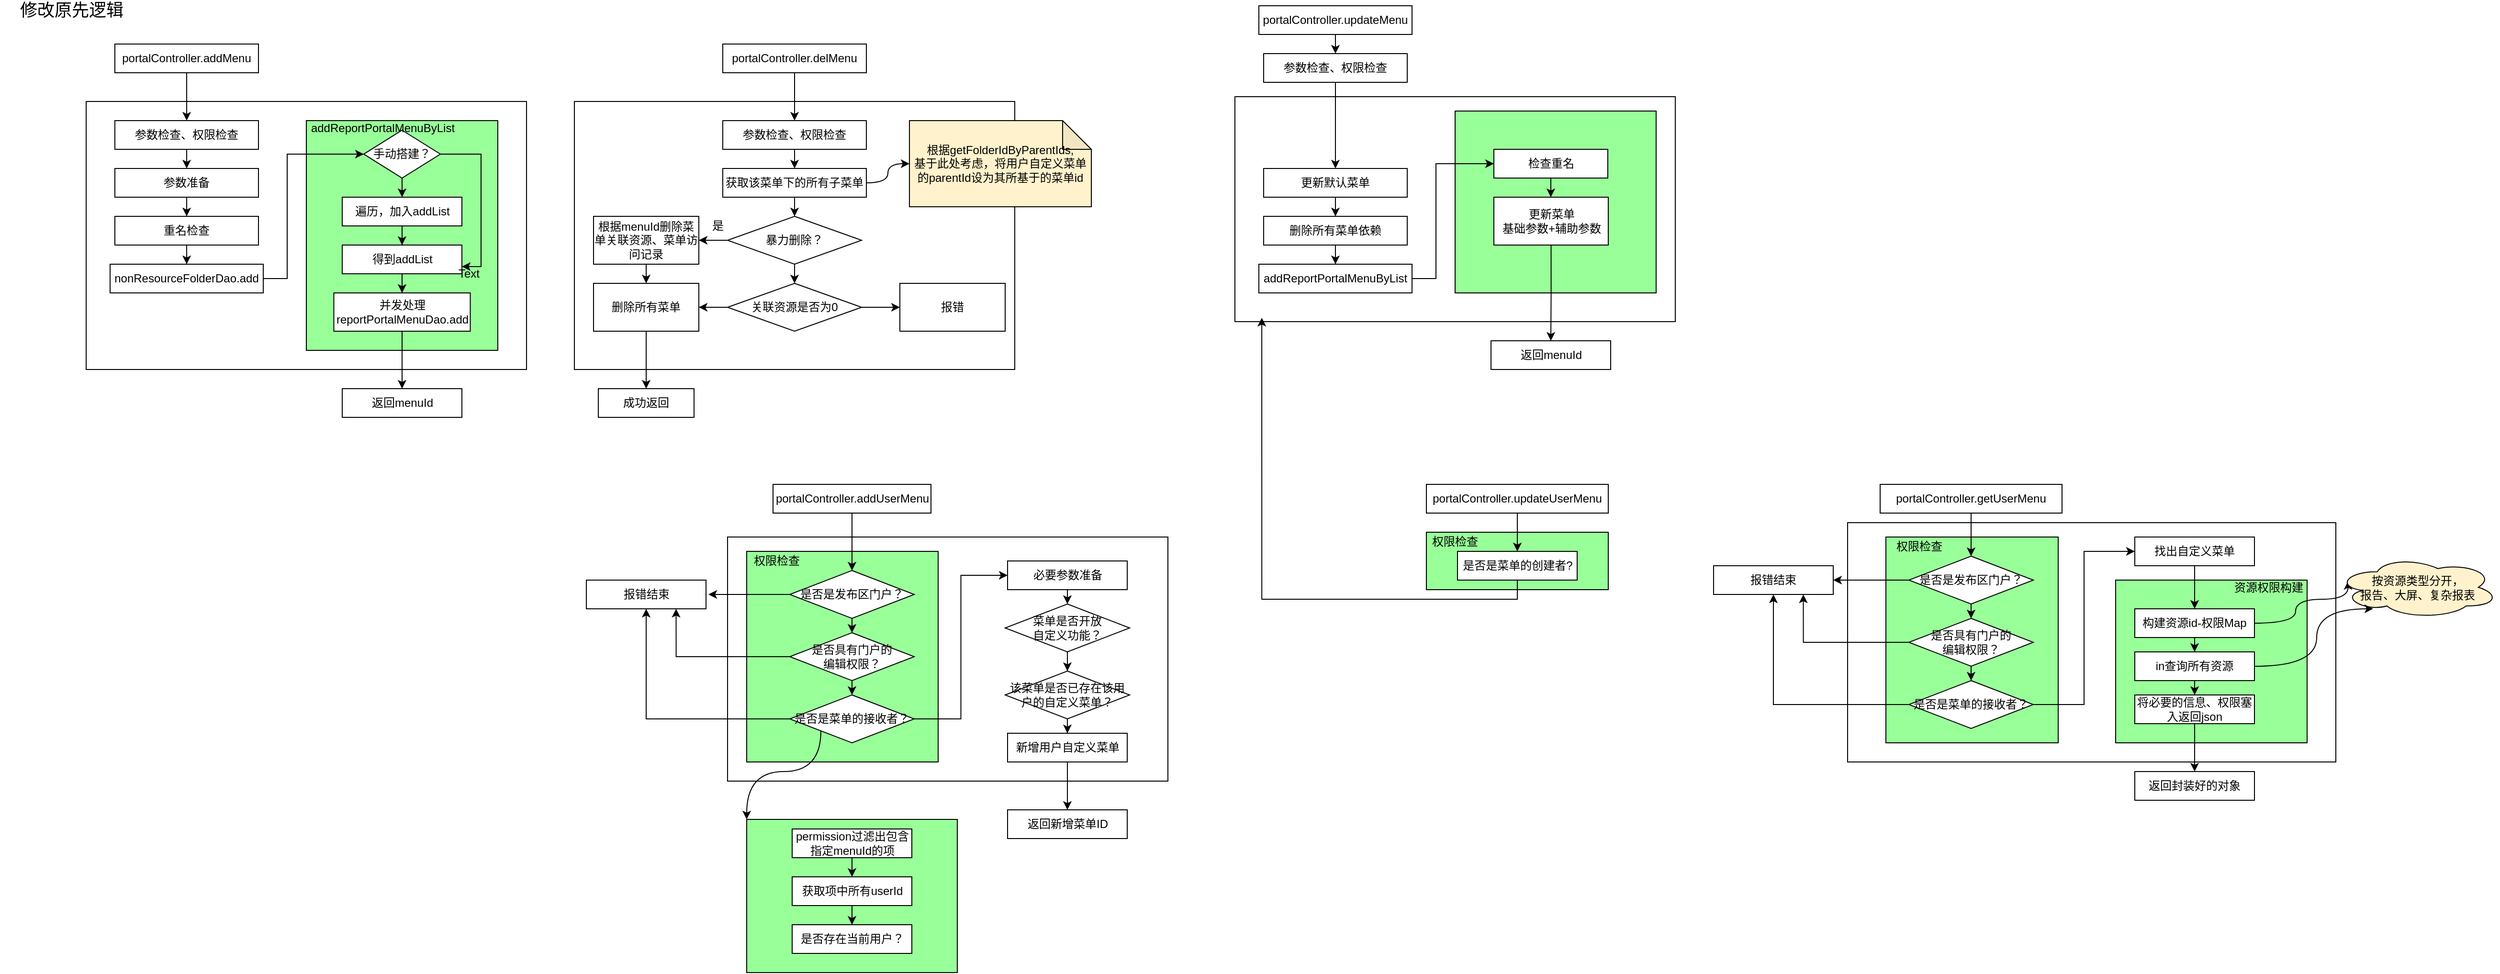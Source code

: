 <mxfile version="14.9.1" type="github">
  <diagram id="uDczaw3I2eH_fePC4Wbo" name="第 1 页">
    <mxGraphModel dx="1108" dy="450" grid="1" gridSize="10" guides="1" tooltips="1" connect="1" arrows="1" fold="1" page="1" pageScale="1" pageWidth="827" pageHeight="1169" math="0" shadow="0">
      <root>
        <mxCell id="0" />
        <mxCell id="1" parent="0" />
        <mxCell id="B-G6yHQSD2SSI_nnKxvi-158" value="" style="rounded=0;whiteSpace=wrap;html=1;fillColor=#FFFFFF;" vertex="1" parent="1">
          <mxGeometry x="1970" y="570" width="510" height="250" as="geometry" />
        </mxCell>
        <mxCell id="B-G6yHQSD2SSI_nnKxvi-144" value="" style="rounded=0;whiteSpace=wrap;html=1;fillColor=#99FF99;" vertex="1" parent="1">
          <mxGeometry x="2250" y="630" width="200" height="170" as="geometry" />
        </mxCell>
        <mxCell id="B-G6yHQSD2SSI_nnKxvi-130" value="" style="rounded=0;whiteSpace=wrap;html=1;fillColor=#99FF99;" vertex="1" parent="1">
          <mxGeometry x="2010" y="585" width="180" height="215" as="geometry" />
        </mxCell>
        <mxCell id="B-G6yHQSD2SSI_nnKxvi-124" value="" style="rounded=0;whiteSpace=wrap;html=1;fillColor=#99FF99;" vertex="1" parent="1">
          <mxGeometry x="1530" y="580" width="190" height="60" as="geometry" />
        </mxCell>
        <mxCell id="B-G6yHQSD2SSI_nnKxvi-82" value="" style="rounded=0;whiteSpace=wrap;html=1;fillColor=#FFFFFF;" vertex="1" parent="1">
          <mxGeometry x="800" y="585" width="460" height="255" as="geometry" />
        </mxCell>
        <mxCell id="B-G6yHQSD2SSI_nnKxvi-83" value="" style="rounded=0;whiteSpace=wrap;html=1;fillColor=#99FF99;" vertex="1" parent="1">
          <mxGeometry x="820" y="600" width="200" height="220" as="geometry" />
        </mxCell>
        <mxCell id="B-G6yHQSD2SSI_nnKxvi-62" value="" style="rounded=0;whiteSpace=wrap;html=1;fillColor=#FFFFFF;" vertex="1" parent="1">
          <mxGeometry x="1330" y="125" width="460" height="235" as="geometry" />
        </mxCell>
        <mxCell id="B-G6yHQSD2SSI_nnKxvi-73" value="" style="rounded=0;whiteSpace=wrap;html=1;fillColor=#99FF99;" vertex="1" parent="1">
          <mxGeometry x="1560" y="140" width="210" height="190" as="geometry" />
        </mxCell>
        <mxCell id="B-G6yHQSD2SSI_nnKxvi-38" value="" style="rounded=0;whiteSpace=wrap;html=1;" vertex="1" parent="1">
          <mxGeometry x="640" y="130" width="460" height="280" as="geometry" />
        </mxCell>
        <mxCell id="B-G6yHQSD2SSI_nnKxvi-6" value="" style="rounded=0;whiteSpace=wrap;html=1;" vertex="1" parent="1">
          <mxGeometry x="130" y="130" width="460" height="280" as="geometry" />
        </mxCell>
        <mxCell id="B-G6yHQSD2SSI_nnKxvi-17" value="" style="rounded=0;whiteSpace=wrap;html=1;fillColor=#99FF99;" vertex="1" parent="1">
          <mxGeometry x="360" y="150" width="200" height="240" as="geometry" />
        </mxCell>
        <mxCell id="B-G6yHQSD2SSI_nnKxvi-1" value="&lt;font style=&quot;font-size: 18px&quot;&gt;修改原先逻辑&lt;/font&gt;" style="text;html=1;strokeColor=none;fillColor=none;align=center;verticalAlign=middle;whiteSpace=wrap;rounded=0;" vertex="1" parent="1">
          <mxGeometry x="40" y="30" width="150" height="10" as="geometry" />
        </mxCell>
        <mxCell id="B-G6yHQSD2SSI_nnKxvi-11" style="edgeStyle=orthogonalEdgeStyle;rounded=0;orthogonalLoop=1;jettySize=auto;html=1;exitX=0.5;exitY=1;exitDx=0;exitDy=0;entryX=0.5;entryY=0;entryDx=0;entryDy=0;" edge="1" parent="1" source="B-G6yHQSD2SSI_nnKxvi-2" target="B-G6yHQSD2SSI_nnKxvi-9">
          <mxGeometry relative="1" as="geometry" />
        </mxCell>
        <mxCell id="B-G6yHQSD2SSI_nnKxvi-2" value="portalController.addMenu" style="rounded=0;whiteSpace=wrap;html=1;" vertex="1" parent="1">
          <mxGeometry x="160" y="70" width="150" height="30" as="geometry" />
        </mxCell>
        <mxCell id="B-G6yHQSD2SSI_nnKxvi-12" style="edgeStyle=orthogonalEdgeStyle;rounded=0;orthogonalLoop=1;jettySize=auto;html=1;exitX=0.5;exitY=1;exitDx=0;exitDy=0;entryX=0.5;entryY=0;entryDx=0;entryDy=0;" edge="1" parent="1" source="B-G6yHQSD2SSI_nnKxvi-9" target="B-G6yHQSD2SSI_nnKxvi-10">
          <mxGeometry relative="1" as="geometry" />
        </mxCell>
        <mxCell id="B-G6yHQSD2SSI_nnKxvi-9" value="参数检查、权限检查" style="rounded=0;whiteSpace=wrap;html=1;" vertex="1" parent="1">
          <mxGeometry x="160" y="150" width="150" height="30" as="geometry" />
        </mxCell>
        <mxCell id="B-G6yHQSD2SSI_nnKxvi-14" style="edgeStyle=orthogonalEdgeStyle;rounded=0;orthogonalLoop=1;jettySize=auto;html=1;exitX=0.5;exitY=1;exitDx=0;exitDy=0;entryX=0.5;entryY=0;entryDx=0;entryDy=0;" edge="1" parent="1" source="B-G6yHQSD2SSI_nnKxvi-10" target="B-G6yHQSD2SSI_nnKxvi-13">
          <mxGeometry relative="1" as="geometry" />
        </mxCell>
        <mxCell id="B-G6yHQSD2SSI_nnKxvi-10" value="参数准备" style="rounded=0;whiteSpace=wrap;html=1;" vertex="1" parent="1">
          <mxGeometry x="160" y="200" width="150" height="30" as="geometry" />
        </mxCell>
        <mxCell id="B-G6yHQSD2SSI_nnKxvi-16" style="edgeStyle=orthogonalEdgeStyle;rounded=0;orthogonalLoop=1;jettySize=auto;html=1;exitX=0.5;exitY=1;exitDx=0;exitDy=0;entryX=0.5;entryY=0;entryDx=0;entryDy=0;" edge="1" parent="1" source="B-G6yHQSD2SSI_nnKxvi-13" target="B-G6yHQSD2SSI_nnKxvi-15">
          <mxGeometry relative="1" as="geometry" />
        </mxCell>
        <mxCell id="B-G6yHQSD2SSI_nnKxvi-13" value="重名检查" style="rounded=0;whiteSpace=wrap;html=1;" vertex="1" parent="1">
          <mxGeometry x="160" y="250" width="150" height="30" as="geometry" />
        </mxCell>
        <mxCell id="B-G6yHQSD2SSI_nnKxvi-31" style="edgeStyle=orthogonalEdgeStyle;rounded=0;orthogonalLoop=1;jettySize=auto;html=1;exitX=1;exitY=0.5;exitDx=0;exitDy=0;entryX=0;entryY=0.5;entryDx=0;entryDy=0;" edge="1" parent="1" source="B-G6yHQSD2SSI_nnKxvi-15" target="B-G6yHQSD2SSI_nnKxvi-21">
          <mxGeometry relative="1" as="geometry">
            <Array as="points">
              <mxPoint x="340" y="315" />
              <mxPoint x="340" y="185" />
            </Array>
          </mxGeometry>
        </mxCell>
        <mxCell id="B-G6yHQSD2SSI_nnKxvi-15" value="nonResourceFolderDao.add" style="rounded=0;whiteSpace=wrap;html=1;" vertex="1" parent="1">
          <mxGeometry x="155" y="300" width="160" height="30" as="geometry" />
        </mxCell>
        <mxCell id="B-G6yHQSD2SSI_nnKxvi-23" style="edgeStyle=orthogonalEdgeStyle;rounded=0;orthogonalLoop=1;jettySize=auto;html=1;exitX=0.5;exitY=1;exitDx=0;exitDy=0;entryX=0.5;entryY=0;entryDx=0;entryDy=0;" edge="1" parent="1" source="B-G6yHQSD2SSI_nnKxvi-21" target="B-G6yHQSD2SSI_nnKxvi-22">
          <mxGeometry relative="1" as="geometry" />
        </mxCell>
        <mxCell id="B-G6yHQSD2SSI_nnKxvi-32" style="edgeStyle=orthogonalEdgeStyle;rounded=0;orthogonalLoop=1;jettySize=auto;html=1;exitX=1;exitY=0.5;exitDx=0;exitDy=0;entryX=1;entryY=0.75;entryDx=0;entryDy=0;" edge="1" parent="1" source="B-G6yHQSD2SSI_nnKxvi-21" target="B-G6yHQSD2SSI_nnKxvi-28">
          <mxGeometry relative="1" as="geometry" />
        </mxCell>
        <mxCell id="B-G6yHQSD2SSI_nnKxvi-21" value="手动搭建？" style="rhombus;whiteSpace=wrap;html=1;" vertex="1" parent="1">
          <mxGeometry x="420" y="160" width="80" height="50" as="geometry" />
        </mxCell>
        <mxCell id="B-G6yHQSD2SSI_nnKxvi-29" style="edgeStyle=orthogonalEdgeStyle;rounded=0;orthogonalLoop=1;jettySize=auto;html=1;exitX=0.5;exitY=1;exitDx=0;exitDy=0;" edge="1" parent="1" source="B-G6yHQSD2SSI_nnKxvi-22" target="B-G6yHQSD2SSI_nnKxvi-28">
          <mxGeometry relative="1" as="geometry" />
        </mxCell>
        <mxCell id="B-G6yHQSD2SSI_nnKxvi-22" value="遍历，加入addList" style="rounded=0;whiteSpace=wrap;html=1;" vertex="1" parent="1">
          <mxGeometry x="397.5" y="230" width="125" height="30" as="geometry" />
        </mxCell>
        <mxCell id="B-G6yHQSD2SSI_nnKxvi-36" style="edgeStyle=orthogonalEdgeStyle;rounded=0;orthogonalLoop=1;jettySize=auto;html=1;exitX=0.5;exitY=1;exitDx=0;exitDy=0;entryX=0.5;entryY=0;entryDx=0;entryDy=0;" edge="1" parent="1" source="B-G6yHQSD2SSI_nnKxvi-25" target="B-G6yHQSD2SSI_nnKxvi-35">
          <mxGeometry relative="1" as="geometry" />
        </mxCell>
        <mxCell id="B-G6yHQSD2SSI_nnKxvi-25" value="并发处理&lt;br&gt;reportPortalMenuDao.add" style="rounded=0;whiteSpace=wrap;html=1;" vertex="1" parent="1">
          <mxGeometry x="388.75" y="330" width="142.5" height="40" as="geometry" />
        </mxCell>
        <mxCell id="B-G6yHQSD2SSI_nnKxvi-30" style="edgeStyle=orthogonalEdgeStyle;rounded=0;orthogonalLoop=1;jettySize=auto;html=1;exitX=0.5;exitY=1;exitDx=0;exitDy=0;entryX=0.5;entryY=0;entryDx=0;entryDy=0;" edge="1" parent="1" source="B-G6yHQSD2SSI_nnKxvi-28" target="B-G6yHQSD2SSI_nnKxvi-25">
          <mxGeometry relative="1" as="geometry" />
        </mxCell>
        <mxCell id="B-G6yHQSD2SSI_nnKxvi-28" value="得到addList" style="rounded=0;whiteSpace=wrap;html=1;" vertex="1" parent="1">
          <mxGeometry x="397.5" y="280" width="125" height="30" as="geometry" />
        </mxCell>
        <mxCell id="B-G6yHQSD2SSI_nnKxvi-35" value="返回menuId" style="rounded=0;whiteSpace=wrap;html=1;" vertex="1" parent="1">
          <mxGeometry x="397.5" y="430" width="125" height="30" as="geometry" />
        </mxCell>
        <mxCell id="B-G6yHQSD2SSI_nnKxvi-40" style="edgeStyle=orthogonalEdgeStyle;rounded=0;orthogonalLoop=1;jettySize=auto;html=1;exitX=0.5;exitY=1;exitDx=0;exitDy=0;" edge="1" parent="1" source="B-G6yHQSD2SSI_nnKxvi-37" target="B-G6yHQSD2SSI_nnKxvi-39">
          <mxGeometry relative="1" as="geometry" />
        </mxCell>
        <mxCell id="B-G6yHQSD2SSI_nnKxvi-37" value="portalController.delMenu" style="rounded=0;whiteSpace=wrap;html=1;" vertex="1" parent="1">
          <mxGeometry x="795" y="70" width="150" height="30" as="geometry" />
        </mxCell>
        <mxCell id="B-G6yHQSD2SSI_nnKxvi-47" style="edgeStyle=orthogonalEdgeStyle;curved=1;rounded=0;orthogonalLoop=1;jettySize=auto;html=1;exitX=0.5;exitY=1;exitDx=0;exitDy=0;" edge="1" parent="1" source="B-G6yHQSD2SSI_nnKxvi-39" target="B-G6yHQSD2SSI_nnKxvi-41">
          <mxGeometry relative="1" as="geometry" />
        </mxCell>
        <mxCell id="B-G6yHQSD2SSI_nnKxvi-39" value="参数检查、权限检查" style="rounded=0;whiteSpace=wrap;html=1;" vertex="1" parent="1">
          <mxGeometry x="795" y="150" width="150" height="30" as="geometry" />
        </mxCell>
        <mxCell id="B-G6yHQSD2SSI_nnKxvi-46" style="edgeStyle=orthogonalEdgeStyle;rounded=0;orthogonalLoop=1;jettySize=auto;html=1;exitX=1;exitY=0.5;exitDx=0;exitDy=0;curved=1;" edge="1" parent="1" source="B-G6yHQSD2SSI_nnKxvi-41" target="B-G6yHQSD2SSI_nnKxvi-44">
          <mxGeometry relative="1" as="geometry" />
        </mxCell>
        <mxCell id="B-G6yHQSD2SSI_nnKxvi-48" style="edgeStyle=orthogonalEdgeStyle;curved=1;rounded=0;orthogonalLoop=1;jettySize=auto;html=1;exitX=0.5;exitY=1;exitDx=0;exitDy=0;entryX=0.5;entryY=0;entryDx=0;entryDy=0;" edge="1" parent="1" source="B-G6yHQSD2SSI_nnKxvi-41" target="B-G6yHQSD2SSI_nnKxvi-42">
          <mxGeometry relative="1" as="geometry" />
        </mxCell>
        <mxCell id="B-G6yHQSD2SSI_nnKxvi-41" value="获取该菜单下的所有子菜单" style="rounded=0;whiteSpace=wrap;html=1;" vertex="1" parent="1">
          <mxGeometry x="795" y="200" width="150" height="30" as="geometry" />
        </mxCell>
        <mxCell id="B-G6yHQSD2SSI_nnKxvi-49" style="edgeStyle=orthogonalEdgeStyle;curved=1;rounded=0;orthogonalLoop=1;jettySize=auto;html=1;exitX=0;exitY=0.5;exitDx=0;exitDy=0;entryX=1;entryY=0.5;entryDx=0;entryDy=0;" edge="1" parent="1" source="B-G6yHQSD2SSI_nnKxvi-42" target="B-G6yHQSD2SSI_nnKxvi-43">
          <mxGeometry relative="1" as="geometry" />
        </mxCell>
        <mxCell id="B-G6yHQSD2SSI_nnKxvi-60" style="edgeStyle=none;rounded=0;orthogonalLoop=1;jettySize=auto;html=1;exitX=0.5;exitY=1;exitDx=0;exitDy=0;" edge="1" parent="1" source="B-G6yHQSD2SSI_nnKxvi-42" target="B-G6yHQSD2SSI_nnKxvi-53">
          <mxGeometry relative="1" as="geometry" />
        </mxCell>
        <mxCell id="B-G6yHQSD2SSI_nnKxvi-42" value="暴力删除？" style="rhombus;whiteSpace=wrap;html=1;" vertex="1" parent="1">
          <mxGeometry x="800" y="250" width="140" height="50" as="geometry" />
        </mxCell>
        <mxCell id="B-G6yHQSD2SSI_nnKxvi-52" style="edgeStyle=orthogonalEdgeStyle;curved=1;rounded=0;orthogonalLoop=1;jettySize=auto;html=1;exitX=0.5;exitY=1;exitDx=0;exitDy=0;entryX=0.5;entryY=0;entryDx=0;entryDy=0;" edge="1" parent="1" source="B-G6yHQSD2SSI_nnKxvi-43" target="B-G6yHQSD2SSI_nnKxvi-51">
          <mxGeometry relative="1" as="geometry" />
        </mxCell>
        <mxCell id="B-G6yHQSD2SSI_nnKxvi-43" value="根据menuId删除菜单关联资源、菜单访问记录" style="rounded=0;whiteSpace=wrap;html=1;" vertex="1" parent="1">
          <mxGeometry x="660" y="250" width="110" height="50" as="geometry" />
        </mxCell>
        <mxCell id="B-G6yHQSD2SSI_nnKxvi-44" value="根据getFolderIdByParentIds,&lt;br&gt;基于此处考虑，将用户自定义菜单的parentId设为其所基于的菜单id" style="shape=note;whiteSpace=wrap;html=1;backgroundOutline=1;darkOpacity=0.05;fillColor=#FFF2CC;" vertex="1" parent="1">
          <mxGeometry x="990" y="150" width="190" height="90" as="geometry" />
        </mxCell>
        <mxCell id="B-G6yHQSD2SSI_nnKxvi-50" value="是" style="text;html=1;strokeColor=none;fillColor=none;align=center;verticalAlign=middle;whiteSpace=wrap;rounded=0;" vertex="1" parent="1">
          <mxGeometry x="770" y="250" width="40" height="20" as="geometry" />
        </mxCell>
        <mxCell id="B-G6yHQSD2SSI_nnKxvi-58" style="edgeStyle=none;rounded=0;orthogonalLoop=1;jettySize=auto;html=1;exitX=0.5;exitY=1;exitDx=0;exitDy=0;entryX=0.5;entryY=0;entryDx=0;entryDy=0;" edge="1" parent="1" source="B-G6yHQSD2SSI_nnKxvi-51" target="B-G6yHQSD2SSI_nnKxvi-57">
          <mxGeometry relative="1" as="geometry" />
        </mxCell>
        <mxCell id="B-G6yHQSD2SSI_nnKxvi-51" value="删除所有菜单" style="rounded=0;whiteSpace=wrap;html=1;" vertex="1" parent="1">
          <mxGeometry x="660" y="320" width="110" height="50" as="geometry" />
        </mxCell>
        <mxCell id="B-G6yHQSD2SSI_nnKxvi-55" style="rounded=0;orthogonalLoop=1;jettySize=auto;html=1;exitX=0;exitY=0.5;exitDx=0;exitDy=0;" edge="1" parent="1" source="B-G6yHQSD2SSI_nnKxvi-53" target="B-G6yHQSD2SSI_nnKxvi-51">
          <mxGeometry relative="1" as="geometry" />
        </mxCell>
        <mxCell id="B-G6yHQSD2SSI_nnKxvi-56" style="edgeStyle=none;rounded=0;orthogonalLoop=1;jettySize=auto;html=1;exitX=1;exitY=0.5;exitDx=0;exitDy=0;entryX=0;entryY=0.5;entryDx=0;entryDy=0;" edge="1" parent="1" source="B-G6yHQSD2SSI_nnKxvi-53" target="B-G6yHQSD2SSI_nnKxvi-54">
          <mxGeometry relative="1" as="geometry" />
        </mxCell>
        <mxCell id="B-G6yHQSD2SSI_nnKxvi-53" value="关联资源是否为0" style="rhombus;whiteSpace=wrap;html=1;" vertex="1" parent="1">
          <mxGeometry x="800" y="320" width="140" height="50" as="geometry" />
        </mxCell>
        <mxCell id="B-G6yHQSD2SSI_nnKxvi-54" value="报错" style="rounded=0;whiteSpace=wrap;html=1;" vertex="1" parent="1">
          <mxGeometry x="980" y="320" width="110" height="50" as="geometry" />
        </mxCell>
        <mxCell id="B-G6yHQSD2SSI_nnKxvi-57" value="成功返回" style="rounded=0;whiteSpace=wrap;html=1;" vertex="1" parent="1">
          <mxGeometry x="665" y="430" width="100" height="30" as="geometry" />
        </mxCell>
        <mxCell id="B-G6yHQSD2SSI_nnKxvi-65" style="edgeStyle=none;rounded=0;orthogonalLoop=1;jettySize=auto;html=1;exitX=0.5;exitY=1;exitDx=0;exitDy=0;" edge="1" parent="1" source="B-G6yHQSD2SSI_nnKxvi-61" target="B-G6yHQSD2SSI_nnKxvi-63">
          <mxGeometry relative="1" as="geometry" />
        </mxCell>
        <mxCell id="B-G6yHQSD2SSI_nnKxvi-61" value="portalController.updateMenu" style="rounded=0;whiteSpace=wrap;html=1;" vertex="1" parent="1">
          <mxGeometry x="1355" y="30" width="160" height="30" as="geometry" />
        </mxCell>
        <mxCell id="B-G6yHQSD2SSI_nnKxvi-66" style="edgeStyle=none;rounded=0;orthogonalLoop=1;jettySize=auto;html=1;exitX=0.5;exitY=1;exitDx=0;exitDy=0;entryX=0.5;entryY=0;entryDx=0;entryDy=0;" edge="1" parent="1" source="B-G6yHQSD2SSI_nnKxvi-63" target="B-G6yHQSD2SSI_nnKxvi-64">
          <mxGeometry relative="1" as="geometry" />
        </mxCell>
        <mxCell id="B-G6yHQSD2SSI_nnKxvi-63" value="参数检查、权限检查" style="rounded=0;whiteSpace=wrap;html=1;" vertex="1" parent="1">
          <mxGeometry x="1360" y="80" width="150" height="30" as="geometry" />
        </mxCell>
        <mxCell id="B-G6yHQSD2SSI_nnKxvi-70" style="edgeStyle=none;rounded=0;orthogonalLoop=1;jettySize=auto;html=1;exitX=0.5;exitY=1;exitDx=0;exitDy=0;entryX=0.5;entryY=0;entryDx=0;entryDy=0;" edge="1" parent="1" source="B-G6yHQSD2SSI_nnKxvi-64" target="B-G6yHQSD2SSI_nnKxvi-67">
          <mxGeometry relative="1" as="geometry" />
        </mxCell>
        <mxCell id="B-G6yHQSD2SSI_nnKxvi-64" value="更新默认菜单" style="rounded=0;whiteSpace=wrap;html=1;" vertex="1" parent="1">
          <mxGeometry x="1360" y="200" width="150" height="30" as="geometry" />
        </mxCell>
        <mxCell id="B-G6yHQSD2SSI_nnKxvi-72" style="edgeStyle=none;rounded=0;orthogonalLoop=1;jettySize=auto;html=1;exitX=0.5;exitY=1;exitDx=0;exitDy=0;entryX=0.5;entryY=0;entryDx=0;entryDy=0;" edge="1" parent="1" source="B-G6yHQSD2SSI_nnKxvi-67" target="B-G6yHQSD2SSI_nnKxvi-71">
          <mxGeometry relative="1" as="geometry" />
        </mxCell>
        <mxCell id="B-G6yHQSD2SSI_nnKxvi-67" value="删除所有菜单依赖" style="rounded=0;whiteSpace=wrap;html=1;" vertex="1" parent="1">
          <mxGeometry x="1360" y="250" width="150" height="30" as="geometry" />
        </mxCell>
        <mxCell id="B-G6yHQSD2SSI_nnKxvi-68" value="Text" style="text;html=1;strokeColor=none;fillColor=none;align=center;verticalAlign=middle;whiteSpace=wrap;rounded=0;" vertex="1" parent="1">
          <mxGeometry x="510" y="300" width="40" height="20" as="geometry" />
        </mxCell>
        <mxCell id="B-G6yHQSD2SSI_nnKxvi-69" value="addReportPortalMenuByList" style="text;html=1;strokeColor=none;fillColor=none;align=center;verticalAlign=middle;whiteSpace=wrap;rounded=0;" vertex="1" parent="1">
          <mxGeometry x="370" y="150" width="140" height="15" as="geometry" />
        </mxCell>
        <mxCell id="B-G6yHQSD2SSI_nnKxvi-77" style="edgeStyle=orthogonalEdgeStyle;rounded=0;orthogonalLoop=1;jettySize=auto;html=1;exitX=1;exitY=0.5;exitDx=0;exitDy=0;entryX=0;entryY=0.5;entryDx=0;entryDy=0;" edge="1" parent="1" source="B-G6yHQSD2SSI_nnKxvi-71" target="B-G6yHQSD2SSI_nnKxvi-74">
          <mxGeometry relative="1" as="geometry">
            <Array as="points">
              <mxPoint x="1540" y="315" />
              <mxPoint x="1540" y="195" />
            </Array>
          </mxGeometry>
        </mxCell>
        <mxCell id="B-G6yHQSD2SSI_nnKxvi-71" value="addReportPortalMenuByList" style="rounded=0;whiteSpace=wrap;html=1;" vertex="1" parent="1">
          <mxGeometry x="1355" y="300" width="160" height="30" as="geometry" />
        </mxCell>
        <mxCell id="B-G6yHQSD2SSI_nnKxvi-78" style="edgeStyle=orthogonalEdgeStyle;rounded=0;orthogonalLoop=1;jettySize=auto;html=1;exitX=0.5;exitY=1;exitDx=0;exitDy=0;" edge="1" parent="1" source="B-G6yHQSD2SSI_nnKxvi-74" target="B-G6yHQSD2SSI_nnKxvi-75">
          <mxGeometry relative="1" as="geometry" />
        </mxCell>
        <mxCell id="B-G6yHQSD2SSI_nnKxvi-74" value="检查重名" style="rounded=0;whiteSpace=wrap;html=1;fillColor=#FFFFFF;" vertex="1" parent="1">
          <mxGeometry x="1600.5" y="180" width="119" height="30" as="geometry" />
        </mxCell>
        <mxCell id="B-G6yHQSD2SSI_nnKxvi-80" style="edgeStyle=orthogonalEdgeStyle;rounded=0;orthogonalLoop=1;jettySize=auto;html=1;exitX=0.5;exitY=1;exitDx=0;exitDy=0;entryX=0.5;entryY=0;entryDx=0;entryDy=0;" edge="1" parent="1" source="B-G6yHQSD2SSI_nnKxvi-75" target="B-G6yHQSD2SSI_nnKxvi-79">
          <mxGeometry relative="1" as="geometry" />
        </mxCell>
        <mxCell id="B-G6yHQSD2SSI_nnKxvi-75" value="更新菜单&lt;br&gt;基础参数+辅助参数" style="rounded=0;whiteSpace=wrap;html=1;fillColor=#FFFFFF;" vertex="1" parent="1">
          <mxGeometry x="1600.5" y="230" width="119.5" height="50" as="geometry" />
        </mxCell>
        <mxCell id="B-G6yHQSD2SSI_nnKxvi-79" value="返回menuId" style="rounded=0;whiteSpace=wrap;html=1;" vertex="1" parent="1">
          <mxGeometry x="1597.5" y="380" width="125" height="30" as="geometry" />
        </mxCell>
        <mxCell id="B-G6yHQSD2SSI_nnKxvi-86" style="edgeStyle=orthogonalEdgeStyle;rounded=0;orthogonalLoop=1;jettySize=auto;html=1;exitX=0.5;exitY=1;exitDx=0;exitDy=0;" edge="1" parent="1" source="B-G6yHQSD2SSI_nnKxvi-81" target="B-G6yHQSD2SSI_nnKxvi-85">
          <mxGeometry relative="1" as="geometry" />
        </mxCell>
        <mxCell id="B-G6yHQSD2SSI_nnKxvi-81" value="portalController.addUserMenu" style="rounded=0;whiteSpace=wrap;html=1;" vertex="1" parent="1">
          <mxGeometry x="847.5" y="530" width="165" height="30" as="geometry" />
        </mxCell>
        <mxCell id="B-G6yHQSD2SSI_nnKxvi-89" style="edgeStyle=orthogonalEdgeStyle;rounded=0;orthogonalLoop=1;jettySize=auto;html=1;exitX=0;exitY=0.5;exitDx=0;exitDy=0;" edge="1" parent="1" source="B-G6yHQSD2SSI_nnKxvi-85">
          <mxGeometry relative="1" as="geometry">
            <mxPoint x="780" y="645" as="targetPoint" />
          </mxGeometry>
        </mxCell>
        <mxCell id="B-G6yHQSD2SSI_nnKxvi-92" style="edgeStyle=orthogonalEdgeStyle;rounded=0;orthogonalLoop=1;jettySize=auto;html=1;exitX=0.5;exitY=1;exitDx=0;exitDy=0;entryX=0.5;entryY=0;entryDx=0;entryDy=0;" edge="1" parent="1" source="B-G6yHQSD2SSI_nnKxvi-85" target="B-G6yHQSD2SSI_nnKxvi-91">
          <mxGeometry relative="1" as="geometry" />
        </mxCell>
        <mxCell id="B-G6yHQSD2SSI_nnKxvi-85" value="是否是发布区门户？" style="rhombus;whiteSpace=wrap;html=1;fillColor=#FFFFFF;" vertex="1" parent="1">
          <mxGeometry x="865" y="620" width="130" height="50" as="geometry" />
        </mxCell>
        <mxCell id="B-G6yHQSD2SSI_nnKxvi-88" value="报错结束" style="rounded=0;whiteSpace=wrap;html=1;" vertex="1" parent="1">
          <mxGeometry x="652.5" y="630" width="125" height="30" as="geometry" />
        </mxCell>
        <mxCell id="B-G6yHQSD2SSI_nnKxvi-94" style="edgeStyle=orthogonalEdgeStyle;rounded=0;orthogonalLoop=1;jettySize=auto;html=1;exitX=0.5;exitY=1;exitDx=0;exitDy=0;entryX=0.5;entryY=0;entryDx=0;entryDy=0;" edge="1" parent="1" source="B-G6yHQSD2SSI_nnKxvi-91" target="B-G6yHQSD2SSI_nnKxvi-93">
          <mxGeometry relative="1" as="geometry" />
        </mxCell>
        <mxCell id="B-G6yHQSD2SSI_nnKxvi-102" style="edgeStyle=orthogonalEdgeStyle;rounded=0;orthogonalLoop=1;jettySize=auto;html=1;exitX=0;exitY=0.5;exitDx=0;exitDy=0;entryX=0.75;entryY=1;entryDx=0;entryDy=0;" edge="1" parent="1" source="B-G6yHQSD2SSI_nnKxvi-91" target="B-G6yHQSD2SSI_nnKxvi-88">
          <mxGeometry relative="1" as="geometry" />
        </mxCell>
        <mxCell id="B-G6yHQSD2SSI_nnKxvi-91" value="是否具有门户的&lt;br&gt;编辑权限？" style="rhombus;whiteSpace=wrap;html=1;fillColor=#FFFFFF;" vertex="1" parent="1">
          <mxGeometry x="865" y="685" width="130" height="50" as="geometry" />
        </mxCell>
        <mxCell id="B-G6yHQSD2SSI_nnKxvi-103" style="edgeStyle=orthogonalEdgeStyle;rounded=0;orthogonalLoop=1;jettySize=auto;html=1;exitX=0;exitY=0.5;exitDx=0;exitDy=0;entryX=0.5;entryY=1;entryDx=0;entryDy=0;" edge="1" parent="1" source="B-G6yHQSD2SSI_nnKxvi-93" target="B-G6yHQSD2SSI_nnKxvi-88">
          <mxGeometry relative="1" as="geometry" />
        </mxCell>
        <mxCell id="B-G6yHQSD2SSI_nnKxvi-104" style="edgeStyle=orthogonalEdgeStyle;rounded=0;orthogonalLoop=1;jettySize=auto;html=1;exitX=0;exitY=1;exitDx=0;exitDy=0;curved=1;entryX=0;entryY=0;entryDx=0;entryDy=0;" edge="1" parent="1" source="B-G6yHQSD2SSI_nnKxvi-93" target="B-G6yHQSD2SSI_nnKxvi-98">
          <mxGeometry relative="1" as="geometry">
            <mxPoint x="820" y="870" as="targetPoint" />
            <Array as="points">
              <mxPoint x="898" y="830" />
              <mxPoint x="820" y="830" />
            </Array>
          </mxGeometry>
        </mxCell>
        <mxCell id="B-G6yHQSD2SSI_nnKxvi-113" style="edgeStyle=orthogonalEdgeStyle;rounded=0;orthogonalLoop=1;jettySize=auto;html=1;exitX=1;exitY=0.5;exitDx=0;exitDy=0;entryX=0;entryY=0.5;entryDx=0;entryDy=0;" edge="1" parent="1" source="B-G6yHQSD2SSI_nnKxvi-93" target="B-G6yHQSD2SSI_nnKxvi-117">
          <mxGeometry relative="1" as="geometry" />
        </mxCell>
        <mxCell id="B-G6yHQSD2SSI_nnKxvi-93" value="是否是菜单的接收者？" style="rhombus;whiteSpace=wrap;html=1;fillColor=#FFFFFF;" vertex="1" parent="1">
          <mxGeometry x="865" y="750" width="130" height="50" as="geometry" />
        </mxCell>
        <mxCell id="B-G6yHQSD2SSI_nnKxvi-95" value="权限检查" style="text;html=1;strokeColor=none;fillColor=none;align=center;verticalAlign=middle;whiteSpace=wrap;rounded=0;" vertex="1" parent="1">
          <mxGeometry x="820" y="600" width="63" height="20" as="geometry" />
        </mxCell>
        <mxCell id="B-G6yHQSD2SSI_nnKxvi-98" value="" style="rounded=0;whiteSpace=wrap;html=1;fillColor=#99FF99;" vertex="1" parent="1">
          <mxGeometry x="820" y="880" width="220" height="160" as="geometry" />
        </mxCell>
        <mxCell id="B-G6yHQSD2SSI_nnKxvi-107" style="edgeStyle=orthogonalEdgeStyle;rounded=0;orthogonalLoop=1;jettySize=auto;html=1;exitX=0.5;exitY=1;exitDx=0;exitDy=0;entryX=0.5;entryY=0;entryDx=0;entryDy=0;" edge="1" parent="1" source="B-G6yHQSD2SSI_nnKxvi-99" target="B-G6yHQSD2SSI_nnKxvi-100">
          <mxGeometry relative="1" as="geometry" />
        </mxCell>
        <mxCell id="B-G6yHQSD2SSI_nnKxvi-99" value="permission过滤出包含指定menuId的项" style="rounded=0;whiteSpace=wrap;html=1;" vertex="1" parent="1">
          <mxGeometry x="867.5" y="890" width="125" height="30" as="geometry" />
        </mxCell>
        <mxCell id="B-G6yHQSD2SSI_nnKxvi-106" style="edgeStyle=orthogonalEdgeStyle;rounded=0;orthogonalLoop=1;jettySize=auto;html=1;exitX=0.5;exitY=1;exitDx=0;exitDy=0;entryX=0.5;entryY=0;entryDx=0;entryDy=0;" edge="1" parent="1" source="B-G6yHQSD2SSI_nnKxvi-100" target="B-G6yHQSD2SSI_nnKxvi-101">
          <mxGeometry relative="1" as="geometry" />
        </mxCell>
        <mxCell id="B-G6yHQSD2SSI_nnKxvi-100" value="获取项中所有userId" style="rounded=0;whiteSpace=wrap;html=1;" vertex="1" parent="1">
          <mxGeometry x="867.5" y="940" width="125" height="30" as="geometry" />
        </mxCell>
        <mxCell id="B-G6yHQSD2SSI_nnKxvi-101" value="是否存在当前用户？" style="rounded=0;whiteSpace=wrap;html=1;" vertex="1" parent="1">
          <mxGeometry x="867.5" y="990" width="125" height="30" as="geometry" />
        </mxCell>
        <mxCell id="B-G6yHQSD2SSI_nnKxvi-115" style="rounded=0;orthogonalLoop=1;jettySize=auto;html=1;exitX=0.5;exitY=1;exitDx=0;exitDy=0;edgeStyle=orthogonalEdgeStyle;" edge="1" parent="1" source="B-G6yHQSD2SSI_nnKxvi-111" target="B-G6yHQSD2SSI_nnKxvi-114">
          <mxGeometry relative="1" as="geometry" />
        </mxCell>
        <mxCell id="B-G6yHQSD2SSI_nnKxvi-111" value="菜单是否开放&lt;br&gt;自定义功能？" style="rhombus;whiteSpace=wrap;html=1;fillColor=#FFFFFF;" vertex="1" parent="1">
          <mxGeometry x="1090" y="655" width="130" height="50" as="geometry" />
        </mxCell>
        <mxCell id="B-G6yHQSD2SSI_nnKxvi-120" style="edgeStyle=orthogonalEdgeStyle;rounded=0;orthogonalLoop=1;jettySize=auto;html=1;exitX=0.5;exitY=1;exitDx=0;exitDy=0;" edge="1" parent="1" source="B-G6yHQSD2SSI_nnKxvi-114" target="B-G6yHQSD2SSI_nnKxvi-119">
          <mxGeometry relative="1" as="geometry" />
        </mxCell>
        <mxCell id="B-G6yHQSD2SSI_nnKxvi-114" value="该菜单是否已存在该用户的自定义菜单？" style="rhombus;whiteSpace=wrap;html=1;fillColor=#FFFFFF;" vertex="1" parent="1">
          <mxGeometry x="1090" y="725" width="130" height="50" as="geometry" />
        </mxCell>
        <mxCell id="B-G6yHQSD2SSI_nnKxvi-118" style="edgeStyle=orthogonalEdgeStyle;rounded=0;orthogonalLoop=1;jettySize=auto;html=1;exitX=0.5;exitY=1;exitDx=0;exitDy=0;entryX=0.5;entryY=0;entryDx=0;entryDy=0;" edge="1" parent="1" source="B-G6yHQSD2SSI_nnKxvi-117" target="B-G6yHQSD2SSI_nnKxvi-111">
          <mxGeometry relative="1" as="geometry" />
        </mxCell>
        <mxCell id="B-G6yHQSD2SSI_nnKxvi-117" value="必要参数准备" style="rounded=0;whiteSpace=wrap;html=1;" vertex="1" parent="1">
          <mxGeometry x="1092.5" y="610" width="125" height="30" as="geometry" />
        </mxCell>
        <mxCell id="B-G6yHQSD2SSI_nnKxvi-122" style="edgeStyle=orthogonalEdgeStyle;rounded=0;orthogonalLoop=1;jettySize=auto;html=1;exitX=0.5;exitY=1;exitDx=0;exitDy=0;" edge="1" parent="1" source="B-G6yHQSD2SSI_nnKxvi-119" target="B-G6yHQSD2SSI_nnKxvi-121">
          <mxGeometry relative="1" as="geometry" />
        </mxCell>
        <mxCell id="B-G6yHQSD2SSI_nnKxvi-119" value="新增用户自定义菜单" style="rounded=0;whiteSpace=wrap;html=1;" vertex="1" parent="1">
          <mxGeometry x="1092.5" y="790" width="125" height="30" as="geometry" />
        </mxCell>
        <mxCell id="B-G6yHQSD2SSI_nnKxvi-121" value="返回新增菜单ID" style="rounded=0;whiteSpace=wrap;html=1;" vertex="1" parent="1">
          <mxGeometry x="1092.5" y="870" width="125" height="30" as="geometry" />
        </mxCell>
        <mxCell id="B-G6yHQSD2SSI_nnKxvi-127" style="edgeStyle=orthogonalEdgeStyle;rounded=0;orthogonalLoop=1;jettySize=auto;html=1;exitX=0.5;exitY=1;exitDx=0;exitDy=0;entryX=0.5;entryY=0;entryDx=0;entryDy=0;" edge="1" parent="1" source="B-G6yHQSD2SSI_nnKxvi-123" target="B-G6yHQSD2SSI_nnKxvi-125">
          <mxGeometry relative="1" as="geometry" />
        </mxCell>
        <mxCell id="B-G6yHQSD2SSI_nnKxvi-123" value="portalController.updateUserMenu" style="rounded=0;whiteSpace=wrap;html=1;" vertex="1" parent="1">
          <mxGeometry x="1530" y="530" width="190" height="30" as="geometry" />
        </mxCell>
        <mxCell id="B-G6yHQSD2SSI_nnKxvi-128" style="edgeStyle=orthogonalEdgeStyle;rounded=0;orthogonalLoop=1;jettySize=auto;html=1;exitX=0.5;exitY=1;exitDx=0;exitDy=0;entryX=0.061;entryY=0.983;entryDx=0;entryDy=0;entryPerimeter=0;" edge="1" parent="1" source="B-G6yHQSD2SSI_nnKxvi-125" target="B-G6yHQSD2SSI_nnKxvi-62">
          <mxGeometry relative="1" as="geometry" />
        </mxCell>
        <mxCell id="B-G6yHQSD2SSI_nnKxvi-125" value="是否是菜单的创建者?" style="rounded=0;whiteSpace=wrap;html=1;" vertex="1" parent="1">
          <mxGeometry x="1562.5" y="600" width="125" height="30" as="geometry" />
        </mxCell>
        <mxCell id="B-G6yHQSD2SSI_nnKxvi-126" value="权限检查" style="text;html=1;strokeColor=none;fillColor=none;align=center;verticalAlign=middle;whiteSpace=wrap;rounded=0;" vertex="1" parent="1">
          <mxGeometry x="1525" y="580" width="70" height="20" as="geometry" />
        </mxCell>
        <mxCell id="B-G6yHQSD2SSI_nnKxvi-135" style="edgeStyle=orthogonalEdgeStyle;rounded=0;orthogonalLoop=1;jettySize=auto;html=1;exitX=0.5;exitY=1;exitDx=0;exitDy=0;entryX=0.5;entryY=0;entryDx=0;entryDy=0;" edge="1" parent="1" source="B-G6yHQSD2SSI_nnKxvi-129" target="B-G6yHQSD2SSI_nnKxvi-131">
          <mxGeometry relative="1" as="geometry" />
        </mxCell>
        <mxCell id="B-G6yHQSD2SSI_nnKxvi-129" value="portalController.getUserMenu" style="rounded=0;whiteSpace=wrap;html=1;" vertex="1" parent="1">
          <mxGeometry x="2004" y="530" width="190" height="30" as="geometry" />
        </mxCell>
        <mxCell id="B-G6yHQSD2SSI_nnKxvi-136" style="edgeStyle=orthogonalEdgeStyle;rounded=0;orthogonalLoop=1;jettySize=auto;html=1;exitX=0.5;exitY=1;exitDx=0;exitDy=0;entryX=0.5;entryY=0;entryDx=0;entryDy=0;" edge="1" parent="1" source="B-G6yHQSD2SSI_nnKxvi-131" target="B-G6yHQSD2SSI_nnKxvi-133">
          <mxGeometry relative="1" as="geometry" />
        </mxCell>
        <mxCell id="B-G6yHQSD2SSI_nnKxvi-139" style="edgeStyle=orthogonalEdgeStyle;rounded=0;orthogonalLoop=1;jettySize=auto;html=1;exitX=0;exitY=0.5;exitDx=0;exitDy=0;entryX=1;entryY=0.5;entryDx=0;entryDy=0;" edge="1" parent="1" source="B-G6yHQSD2SSI_nnKxvi-131" target="B-G6yHQSD2SSI_nnKxvi-132">
          <mxGeometry relative="1" as="geometry" />
        </mxCell>
        <mxCell id="B-G6yHQSD2SSI_nnKxvi-131" value="是否是发布区门户？" style="rhombus;whiteSpace=wrap;html=1;fillColor=#FFFFFF;" vertex="1" parent="1">
          <mxGeometry x="2034" y="605" width="130" height="50" as="geometry" />
        </mxCell>
        <mxCell id="B-G6yHQSD2SSI_nnKxvi-132" value="报错结束" style="rounded=0;whiteSpace=wrap;html=1;" vertex="1" parent="1">
          <mxGeometry x="1830" y="615" width="125" height="30" as="geometry" />
        </mxCell>
        <mxCell id="B-G6yHQSD2SSI_nnKxvi-137" style="edgeStyle=orthogonalEdgeStyle;rounded=0;orthogonalLoop=1;jettySize=auto;html=1;exitX=0.5;exitY=1;exitDx=0;exitDy=0;entryX=0.5;entryY=0;entryDx=0;entryDy=0;" edge="1" parent="1" source="B-G6yHQSD2SSI_nnKxvi-133" target="B-G6yHQSD2SSI_nnKxvi-134">
          <mxGeometry relative="1" as="geometry" />
        </mxCell>
        <mxCell id="B-G6yHQSD2SSI_nnKxvi-140" style="edgeStyle=orthogonalEdgeStyle;rounded=0;orthogonalLoop=1;jettySize=auto;html=1;exitX=0;exitY=0.5;exitDx=0;exitDy=0;entryX=0.75;entryY=1;entryDx=0;entryDy=0;" edge="1" parent="1" source="B-G6yHQSD2SSI_nnKxvi-133" target="B-G6yHQSD2SSI_nnKxvi-132">
          <mxGeometry relative="1" as="geometry" />
        </mxCell>
        <mxCell id="B-G6yHQSD2SSI_nnKxvi-133" value="是否具有门户的&lt;br&gt;编辑权限？" style="rhombus;whiteSpace=wrap;html=1;fillColor=#FFFFFF;" vertex="1" parent="1">
          <mxGeometry x="2034" y="670" width="130" height="50" as="geometry" />
        </mxCell>
        <mxCell id="B-G6yHQSD2SSI_nnKxvi-141" style="edgeStyle=orthogonalEdgeStyle;rounded=0;orthogonalLoop=1;jettySize=auto;html=1;exitX=0;exitY=0.5;exitDx=0;exitDy=0;" edge="1" parent="1" source="B-G6yHQSD2SSI_nnKxvi-134" target="B-G6yHQSD2SSI_nnKxvi-132">
          <mxGeometry relative="1" as="geometry" />
        </mxCell>
        <mxCell id="B-G6yHQSD2SSI_nnKxvi-143" style="edgeStyle=orthogonalEdgeStyle;rounded=0;orthogonalLoop=1;jettySize=auto;html=1;exitX=1;exitY=0.5;exitDx=0;exitDy=0;entryX=0;entryY=0.5;entryDx=0;entryDy=0;" edge="1" parent="1" source="B-G6yHQSD2SSI_nnKxvi-134" target="B-G6yHQSD2SSI_nnKxvi-142">
          <mxGeometry relative="1" as="geometry" />
        </mxCell>
        <mxCell id="B-G6yHQSD2SSI_nnKxvi-134" value="是否是菜单的接收者？" style="rhombus;whiteSpace=wrap;html=1;fillColor=#FFFFFF;" vertex="1" parent="1">
          <mxGeometry x="2034" y="735" width="130" height="50" as="geometry" />
        </mxCell>
        <mxCell id="B-G6yHQSD2SSI_nnKxvi-138" value="权限检查" style="text;html=1;strokeColor=none;fillColor=none;align=center;verticalAlign=middle;whiteSpace=wrap;rounded=0;" vertex="1" parent="1">
          <mxGeometry x="2010" y="585" width="70" height="20" as="geometry" />
        </mxCell>
        <mxCell id="B-G6yHQSD2SSI_nnKxvi-148" style="edgeStyle=orthogonalEdgeStyle;rounded=0;orthogonalLoop=1;jettySize=auto;html=1;exitX=0.5;exitY=1;exitDx=0;exitDy=0;entryX=0.5;entryY=0;entryDx=0;entryDy=0;" edge="1" parent="1" source="B-G6yHQSD2SSI_nnKxvi-142" target="B-G6yHQSD2SSI_nnKxvi-147">
          <mxGeometry relative="1" as="geometry" />
        </mxCell>
        <mxCell id="B-G6yHQSD2SSI_nnKxvi-142" value="找出自定义菜单" style="rounded=0;whiteSpace=wrap;html=1;" vertex="1" parent="1">
          <mxGeometry x="2270" y="585" width="125" height="30" as="geometry" />
        </mxCell>
        <mxCell id="B-G6yHQSD2SSI_nnKxvi-145" value="资源权限构建" style="text;html=1;strokeColor=none;fillColor=none;align=center;verticalAlign=middle;whiteSpace=wrap;rounded=0;" vertex="1" parent="1">
          <mxGeometry x="2360" y="630" width="100" height="15" as="geometry" />
        </mxCell>
        <mxCell id="B-G6yHQSD2SSI_nnKxvi-150" style="edgeStyle=orthogonalEdgeStyle;rounded=0;orthogonalLoop=1;jettySize=auto;html=1;exitX=1;exitY=0.5;exitDx=0;exitDy=0;entryX=0.07;entryY=0.4;entryDx=0;entryDy=0;entryPerimeter=0;curved=1;" edge="1" parent="1" source="B-G6yHQSD2SSI_nnKxvi-147" target="B-G6yHQSD2SSI_nnKxvi-149">
          <mxGeometry relative="1" as="geometry">
            <Array as="points">
              <mxPoint x="2438" y="675" />
              <mxPoint x="2438" y="650" />
              <mxPoint x="2493" y="650" />
            </Array>
          </mxGeometry>
        </mxCell>
        <mxCell id="B-G6yHQSD2SSI_nnKxvi-154" style="edgeStyle=orthogonalEdgeStyle;rounded=0;orthogonalLoop=1;jettySize=auto;html=1;exitX=0.5;exitY=1;exitDx=0;exitDy=0;entryX=0.5;entryY=0;entryDx=0;entryDy=0;" edge="1" parent="1" source="B-G6yHQSD2SSI_nnKxvi-147" target="B-G6yHQSD2SSI_nnKxvi-151">
          <mxGeometry relative="1" as="geometry" />
        </mxCell>
        <mxCell id="B-G6yHQSD2SSI_nnKxvi-147" value="构建资源id-权限Map" style="rounded=0;whiteSpace=wrap;html=1;" vertex="1" parent="1">
          <mxGeometry x="2270" y="660" width="125" height="30" as="geometry" />
        </mxCell>
        <mxCell id="B-G6yHQSD2SSI_nnKxvi-149" value="按资源类型分开，&lt;br&gt;报告、大屏、复杂报表" style="ellipse;shape=cloud;whiteSpace=wrap;html=1;fillColor=#FFF2CC;" vertex="1" parent="1">
          <mxGeometry x="2481" y="605" width="169" height="65" as="geometry" />
        </mxCell>
        <mxCell id="B-G6yHQSD2SSI_nnKxvi-152" style="edgeStyle=orthogonalEdgeStyle;curved=1;rounded=0;orthogonalLoop=1;jettySize=auto;html=1;exitX=1;exitY=0.5;exitDx=0;exitDy=0;entryX=0.225;entryY=0.846;entryDx=0;entryDy=0;entryPerimeter=0;" edge="1" parent="1" source="B-G6yHQSD2SSI_nnKxvi-151" target="B-G6yHQSD2SSI_nnKxvi-149">
          <mxGeometry relative="1" as="geometry">
            <Array as="points">
              <mxPoint x="2460" y="720" />
              <mxPoint x="2460" y="660" />
            </Array>
          </mxGeometry>
        </mxCell>
        <mxCell id="B-G6yHQSD2SSI_nnKxvi-155" style="edgeStyle=orthogonalEdgeStyle;rounded=0;orthogonalLoop=1;jettySize=auto;html=1;exitX=0.5;exitY=1;exitDx=0;exitDy=0;entryX=0.5;entryY=0;entryDx=0;entryDy=0;" edge="1" parent="1" source="B-G6yHQSD2SSI_nnKxvi-151" target="B-G6yHQSD2SSI_nnKxvi-153">
          <mxGeometry relative="1" as="geometry" />
        </mxCell>
        <mxCell id="B-G6yHQSD2SSI_nnKxvi-151" value="in查询所有资源" style="rounded=0;whiteSpace=wrap;html=1;" vertex="1" parent="1">
          <mxGeometry x="2270" y="705" width="125" height="30" as="geometry" />
        </mxCell>
        <mxCell id="B-G6yHQSD2SSI_nnKxvi-157" style="edgeStyle=orthogonalEdgeStyle;rounded=0;orthogonalLoop=1;jettySize=auto;html=1;exitX=0.5;exitY=1;exitDx=0;exitDy=0;" edge="1" parent="1" source="B-G6yHQSD2SSI_nnKxvi-153" target="B-G6yHQSD2SSI_nnKxvi-156">
          <mxGeometry relative="1" as="geometry" />
        </mxCell>
        <mxCell id="B-G6yHQSD2SSI_nnKxvi-153" value="将必要的信息、权限塞入返回json" style="rounded=0;whiteSpace=wrap;html=1;" vertex="1" parent="1">
          <mxGeometry x="2270" y="750" width="125" height="30" as="geometry" />
        </mxCell>
        <mxCell id="B-G6yHQSD2SSI_nnKxvi-156" value="返回封装好的对象" style="rounded=0;whiteSpace=wrap;html=1;" vertex="1" parent="1">
          <mxGeometry x="2270" y="830" width="125" height="30" as="geometry" />
        </mxCell>
      </root>
    </mxGraphModel>
  </diagram>
</mxfile>
